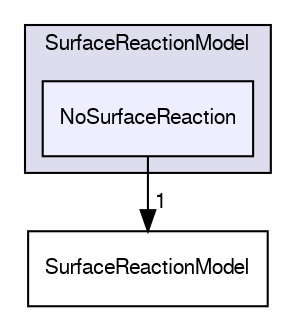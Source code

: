 digraph "src/lagrangian/intermediate/submodels/ReactingMultiphase/SurfaceReactionModel/NoSurfaceReaction" {
  bgcolor=transparent;
  compound=true
  node [ fontsize="10", fontname="FreeSans"];
  edge [ labelfontsize="10", labelfontname="FreeSans"];
  subgraph clusterdir_4e23b1bba467102987a015a625bcb2e0 {
    graph [ bgcolor="#ddddee", pencolor="black", label="SurfaceReactionModel" fontname="FreeSans", fontsize="10", URL="dir_4e23b1bba467102987a015a625bcb2e0.html"]
  dir_1baad30b9912e193f9d93f8ac601e6d0 [shape=box, label="NoSurfaceReaction", style="filled", fillcolor="#eeeeff", pencolor="black", URL="dir_1baad30b9912e193f9d93f8ac601e6d0.html"];
  }
  dir_3b2356bc1b35347ed10c00a389d0614f [shape=box label="SurfaceReactionModel" URL="dir_3b2356bc1b35347ed10c00a389d0614f.html"];
  dir_1baad30b9912e193f9d93f8ac601e6d0->dir_3b2356bc1b35347ed10c00a389d0614f [headlabel="1", labeldistance=1.5 headhref="dir_001452_001453.html"];
}
